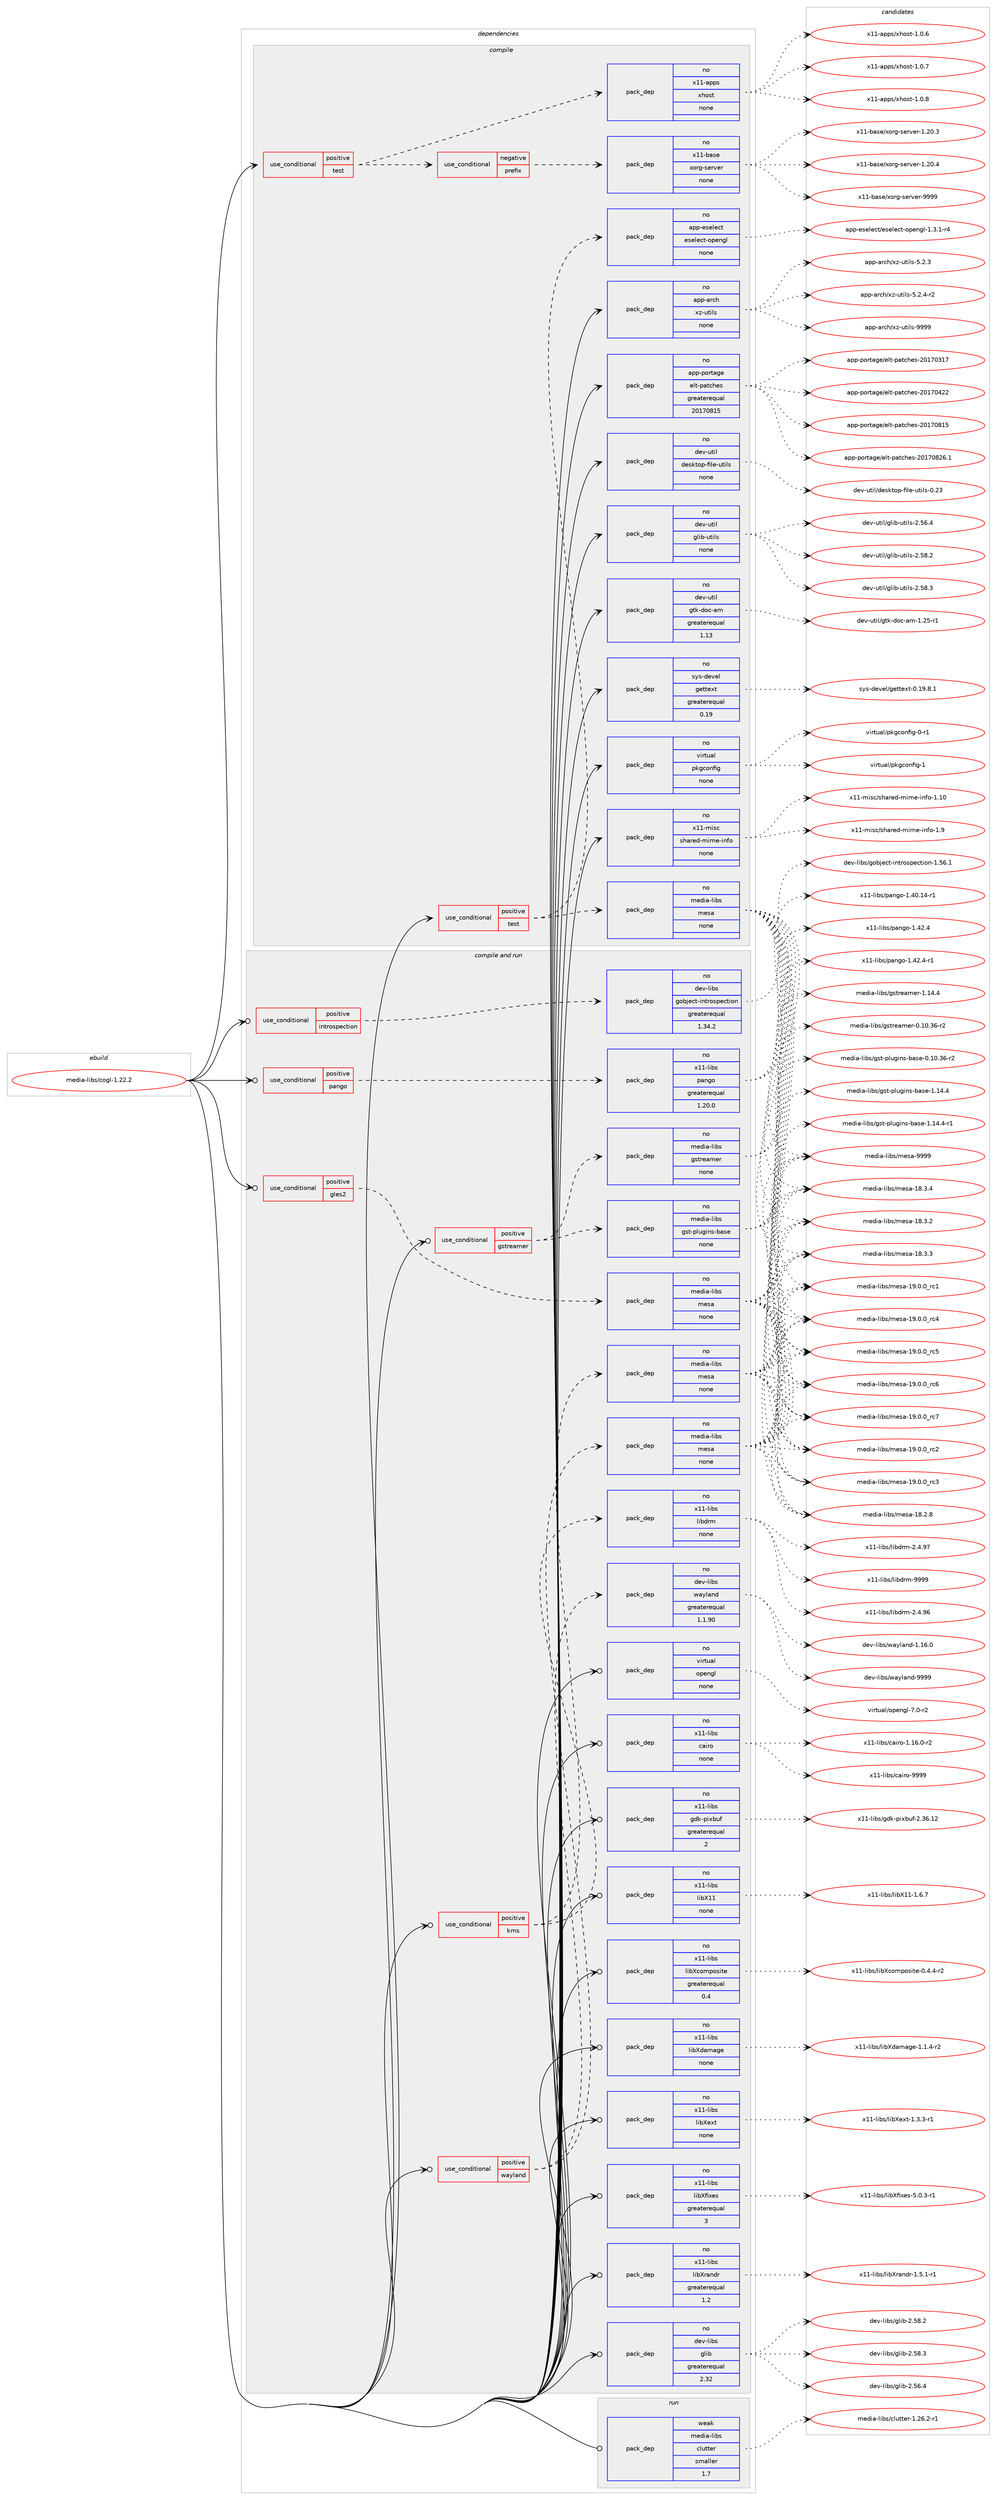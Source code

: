 digraph prolog {

# *************
# Graph options
# *************

newrank=true;
concentrate=true;
compound=true;
graph [rankdir=LR,fontname=Helvetica,fontsize=10,ranksep=1.5];#, ranksep=2.5, nodesep=0.2];
edge  [arrowhead=vee];
node  [fontname=Helvetica,fontsize=10];

# **********
# The ebuild
# **********

subgraph cluster_leftcol {
color=gray;
rank=same;
label=<<i>ebuild</i>>;
id [label="media-libs/cogl-1.22.2", color=red, width=4, href="../media-libs/cogl-1.22.2.svg"];
}

# ****************
# The dependencies
# ****************

subgraph cluster_midcol {
color=gray;
label=<<i>dependencies</i>>;
subgraph cluster_compile {
fillcolor="#eeeeee";
style=filled;
label=<<i>compile</i>>;
subgraph cond433684 {
dependency1609532 [label=<<TABLE BORDER="0" CELLBORDER="1" CELLSPACING="0" CELLPADDING="4"><TR><TD ROWSPAN="3" CELLPADDING="10">use_conditional</TD></TR><TR><TD>positive</TD></TR><TR><TD>test</TD></TR></TABLE>>, shape=none, color=red];
subgraph cond433685 {
dependency1609533 [label=<<TABLE BORDER="0" CELLBORDER="1" CELLSPACING="0" CELLPADDING="4"><TR><TD ROWSPAN="3" CELLPADDING="10">use_conditional</TD></TR><TR><TD>negative</TD></TR><TR><TD>prefix</TD></TR></TABLE>>, shape=none, color=red];
subgraph pack1150180 {
dependency1609534 [label=<<TABLE BORDER="0" CELLBORDER="1" CELLSPACING="0" CELLPADDING="4" WIDTH="220"><TR><TD ROWSPAN="6" CELLPADDING="30">pack_dep</TD></TR><TR><TD WIDTH="110">no</TD></TR><TR><TD>x11-base</TD></TR><TR><TD>xorg-server</TD></TR><TR><TD>none</TD></TR><TR><TD></TD></TR></TABLE>>, shape=none, color=blue];
}
dependency1609533:e -> dependency1609534:w [weight=20,style="dashed",arrowhead="vee"];
}
dependency1609532:e -> dependency1609533:w [weight=20,style="dashed",arrowhead="vee"];
subgraph pack1150181 {
dependency1609535 [label=<<TABLE BORDER="0" CELLBORDER="1" CELLSPACING="0" CELLPADDING="4" WIDTH="220"><TR><TD ROWSPAN="6" CELLPADDING="30">pack_dep</TD></TR><TR><TD WIDTH="110">no</TD></TR><TR><TD>x11-apps</TD></TR><TR><TD>xhost</TD></TR><TR><TD>none</TD></TR><TR><TD></TD></TR></TABLE>>, shape=none, color=blue];
}
dependency1609532:e -> dependency1609535:w [weight=20,style="dashed",arrowhead="vee"];
}
id:e -> dependency1609532:w [weight=20,style="solid",arrowhead="vee"];
subgraph cond433686 {
dependency1609536 [label=<<TABLE BORDER="0" CELLBORDER="1" CELLSPACING="0" CELLPADDING="4"><TR><TD ROWSPAN="3" CELLPADDING="10">use_conditional</TD></TR><TR><TD>positive</TD></TR><TR><TD>test</TD></TR></TABLE>>, shape=none, color=red];
subgraph pack1150182 {
dependency1609537 [label=<<TABLE BORDER="0" CELLBORDER="1" CELLSPACING="0" CELLPADDING="4" WIDTH="220"><TR><TD ROWSPAN="6" CELLPADDING="30">pack_dep</TD></TR><TR><TD WIDTH="110">no</TD></TR><TR><TD>app-eselect</TD></TR><TR><TD>eselect-opengl</TD></TR><TR><TD>none</TD></TR><TR><TD></TD></TR></TABLE>>, shape=none, color=blue];
}
dependency1609536:e -> dependency1609537:w [weight=20,style="dashed",arrowhead="vee"];
subgraph pack1150183 {
dependency1609538 [label=<<TABLE BORDER="0" CELLBORDER="1" CELLSPACING="0" CELLPADDING="4" WIDTH="220"><TR><TD ROWSPAN="6" CELLPADDING="30">pack_dep</TD></TR><TR><TD WIDTH="110">no</TD></TR><TR><TD>media-libs</TD></TR><TR><TD>mesa</TD></TR><TR><TD>none</TD></TR><TR><TD></TD></TR></TABLE>>, shape=none, color=blue];
}
dependency1609536:e -> dependency1609538:w [weight=20,style="dashed",arrowhead="vee"];
}
id:e -> dependency1609536:w [weight=20,style="solid",arrowhead="vee"];
subgraph pack1150184 {
dependency1609539 [label=<<TABLE BORDER="0" CELLBORDER="1" CELLSPACING="0" CELLPADDING="4" WIDTH="220"><TR><TD ROWSPAN="6" CELLPADDING="30">pack_dep</TD></TR><TR><TD WIDTH="110">no</TD></TR><TR><TD>app-arch</TD></TR><TR><TD>xz-utils</TD></TR><TR><TD>none</TD></TR><TR><TD></TD></TR></TABLE>>, shape=none, color=blue];
}
id:e -> dependency1609539:w [weight=20,style="solid",arrowhead="vee"];
subgraph pack1150185 {
dependency1609540 [label=<<TABLE BORDER="0" CELLBORDER="1" CELLSPACING="0" CELLPADDING="4" WIDTH="220"><TR><TD ROWSPAN="6" CELLPADDING="30">pack_dep</TD></TR><TR><TD WIDTH="110">no</TD></TR><TR><TD>app-portage</TD></TR><TR><TD>elt-patches</TD></TR><TR><TD>greaterequal</TD></TR><TR><TD>20170815</TD></TR></TABLE>>, shape=none, color=blue];
}
id:e -> dependency1609540:w [weight=20,style="solid",arrowhead="vee"];
subgraph pack1150186 {
dependency1609541 [label=<<TABLE BORDER="0" CELLBORDER="1" CELLSPACING="0" CELLPADDING="4" WIDTH="220"><TR><TD ROWSPAN="6" CELLPADDING="30">pack_dep</TD></TR><TR><TD WIDTH="110">no</TD></TR><TR><TD>dev-util</TD></TR><TR><TD>desktop-file-utils</TD></TR><TR><TD>none</TD></TR><TR><TD></TD></TR></TABLE>>, shape=none, color=blue];
}
id:e -> dependency1609541:w [weight=20,style="solid",arrowhead="vee"];
subgraph pack1150187 {
dependency1609542 [label=<<TABLE BORDER="0" CELLBORDER="1" CELLSPACING="0" CELLPADDING="4" WIDTH="220"><TR><TD ROWSPAN="6" CELLPADDING="30">pack_dep</TD></TR><TR><TD WIDTH="110">no</TD></TR><TR><TD>dev-util</TD></TR><TR><TD>glib-utils</TD></TR><TR><TD>none</TD></TR><TR><TD></TD></TR></TABLE>>, shape=none, color=blue];
}
id:e -> dependency1609542:w [weight=20,style="solid",arrowhead="vee"];
subgraph pack1150188 {
dependency1609543 [label=<<TABLE BORDER="0" CELLBORDER="1" CELLSPACING="0" CELLPADDING="4" WIDTH="220"><TR><TD ROWSPAN="6" CELLPADDING="30">pack_dep</TD></TR><TR><TD WIDTH="110">no</TD></TR><TR><TD>dev-util</TD></TR><TR><TD>gtk-doc-am</TD></TR><TR><TD>greaterequal</TD></TR><TR><TD>1.13</TD></TR></TABLE>>, shape=none, color=blue];
}
id:e -> dependency1609543:w [weight=20,style="solid",arrowhead="vee"];
subgraph pack1150189 {
dependency1609544 [label=<<TABLE BORDER="0" CELLBORDER="1" CELLSPACING="0" CELLPADDING="4" WIDTH="220"><TR><TD ROWSPAN="6" CELLPADDING="30">pack_dep</TD></TR><TR><TD WIDTH="110">no</TD></TR><TR><TD>sys-devel</TD></TR><TR><TD>gettext</TD></TR><TR><TD>greaterequal</TD></TR><TR><TD>0.19</TD></TR></TABLE>>, shape=none, color=blue];
}
id:e -> dependency1609544:w [weight=20,style="solid",arrowhead="vee"];
subgraph pack1150190 {
dependency1609545 [label=<<TABLE BORDER="0" CELLBORDER="1" CELLSPACING="0" CELLPADDING="4" WIDTH="220"><TR><TD ROWSPAN="6" CELLPADDING="30">pack_dep</TD></TR><TR><TD WIDTH="110">no</TD></TR><TR><TD>virtual</TD></TR><TR><TD>pkgconfig</TD></TR><TR><TD>none</TD></TR><TR><TD></TD></TR></TABLE>>, shape=none, color=blue];
}
id:e -> dependency1609545:w [weight=20,style="solid",arrowhead="vee"];
subgraph pack1150191 {
dependency1609546 [label=<<TABLE BORDER="0" CELLBORDER="1" CELLSPACING="0" CELLPADDING="4" WIDTH="220"><TR><TD ROWSPAN="6" CELLPADDING="30">pack_dep</TD></TR><TR><TD WIDTH="110">no</TD></TR><TR><TD>x11-misc</TD></TR><TR><TD>shared-mime-info</TD></TR><TR><TD>none</TD></TR><TR><TD></TD></TR></TABLE>>, shape=none, color=blue];
}
id:e -> dependency1609546:w [weight=20,style="solid",arrowhead="vee"];
}
subgraph cluster_compileandrun {
fillcolor="#eeeeee";
style=filled;
label=<<i>compile and run</i>>;
subgraph cond433687 {
dependency1609547 [label=<<TABLE BORDER="0" CELLBORDER="1" CELLSPACING="0" CELLPADDING="4"><TR><TD ROWSPAN="3" CELLPADDING="10">use_conditional</TD></TR><TR><TD>positive</TD></TR><TR><TD>gles2</TD></TR></TABLE>>, shape=none, color=red];
subgraph pack1150192 {
dependency1609548 [label=<<TABLE BORDER="0" CELLBORDER="1" CELLSPACING="0" CELLPADDING="4" WIDTH="220"><TR><TD ROWSPAN="6" CELLPADDING="30">pack_dep</TD></TR><TR><TD WIDTH="110">no</TD></TR><TR><TD>media-libs</TD></TR><TR><TD>mesa</TD></TR><TR><TD>none</TD></TR><TR><TD></TD></TR></TABLE>>, shape=none, color=blue];
}
dependency1609547:e -> dependency1609548:w [weight=20,style="dashed",arrowhead="vee"];
}
id:e -> dependency1609547:w [weight=20,style="solid",arrowhead="odotvee"];
subgraph cond433688 {
dependency1609549 [label=<<TABLE BORDER="0" CELLBORDER="1" CELLSPACING="0" CELLPADDING="4"><TR><TD ROWSPAN="3" CELLPADDING="10">use_conditional</TD></TR><TR><TD>positive</TD></TR><TR><TD>gstreamer</TD></TR></TABLE>>, shape=none, color=red];
subgraph pack1150193 {
dependency1609550 [label=<<TABLE BORDER="0" CELLBORDER="1" CELLSPACING="0" CELLPADDING="4" WIDTH="220"><TR><TD ROWSPAN="6" CELLPADDING="30">pack_dep</TD></TR><TR><TD WIDTH="110">no</TD></TR><TR><TD>media-libs</TD></TR><TR><TD>gstreamer</TD></TR><TR><TD>none</TD></TR><TR><TD></TD></TR></TABLE>>, shape=none, color=blue];
}
dependency1609549:e -> dependency1609550:w [weight=20,style="dashed",arrowhead="vee"];
subgraph pack1150194 {
dependency1609551 [label=<<TABLE BORDER="0" CELLBORDER="1" CELLSPACING="0" CELLPADDING="4" WIDTH="220"><TR><TD ROWSPAN="6" CELLPADDING="30">pack_dep</TD></TR><TR><TD WIDTH="110">no</TD></TR><TR><TD>media-libs</TD></TR><TR><TD>gst-plugins-base</TD></TR><TR><TD>none</TD></TR><TR><TD></TD></TR></TABLE>>, shape=none, color=blue];
}
dependency1609549:e -> dependency1609551:w [weight=20,style="dashed",arrowhead="vee"];
}
id:e -> dependency1609549:w [weight=20,style="solid",arrowhead="odotvee"];
subgraph cond433689 {
dependency1609552 [label=<<TABLE BORDER="0" CELLBORDER="1" CELLSPACING="0" CELLPADDING="4"><TR><TD ROWSPAN="3" CELLPADDING="10">use_conditional</TD></TR><TR><TD>positive</TD></TR><TR><TD>introspection</TD></TR></TABLE>>, shape=none, color=red];
subgraph pack1150195 {
dependency1609553 [label=<<TABLE BORDER="0" CELLBORDER="1" CELLSPACING="0" CELLPADDING="4" WIDTH="220"><TR><TD ROWSPAN="6" CELLPADDING="30">pack_dep</TD></TR><TR><TD WIDTH="110">no</TD></TR><TR><TD>dev-libs</TD></TR><TR><TD>gobject-introspection</TD></TR><TR><TD>greaterequal</TD></TR><TR><TD>1.34.2</TD></TR></TABLE>>, shape=none, color=blue];
}
dependency1609552:e -> dependency1609553:w [weight=20,style="dashed",arrowhead="vee"];
}
id:e -> dependency1609552:w [weight=20,style="solid",arrowhead="odotvee"];
subgraph cond433690 {
dependency1609554 [label=<<TABLE BORDER="0" CELLBORDER="1" CELLSPACING="0" CELLPADDING="4"><TR><TD ROWSPAN="3" CELLPADDING="10">use_conditional</TD></TR><TR><TD>positive</TD></TR><TR><TD>kms</TD></TR></TABLE>>, shape=none, color=red];
subgraph pack1150196 {
dependency1609555 [label=<<TABLE BORDER="0" CELLBORDER="1" CELLSPACING="0" CELLPADDING="4" WIDTH="220"><TR><TD ROWSPAN="6" CELLPADDING="30">pack_dep</TD></TR><TR><TD WIDTH="110">no</TD></TR><TR><TD>media-libs</TD></TR><TR><TD>mesa</TD></TR><TR><TD>none</TD></TR><TR><TD></TD></TR></TABLE>>, shape=none, color=blue];
}
dependency1609554:e -> dependency1609555:w [weight=20,style="dashed",arrowhead="vee"];
subgraph pack1150197 {
dependency1609556 [label=<<TABLE BORDER="0" CELLBORDER="1" CELLSPACING="0" CELLPADDING="4" WIDTH="220"><TR><TD ROWSPAN="6" CELLPADDING="30">pack_dep</TD></TR><TR><TD WIDTH="110">no</TD></TR><TR><TD>x11-libs</TD></TR><TR><TD>libdrm</TD></TR><TR><TD>none</TD></TR><TR><TD></TD></TR></TABLE>>, shape=none, color=blue];
}
dependency1609554:e -> dependency1609556:w [weight=20,style="dashed",arrowhead="vee"];
}
id:e -> dependency1609554:w [weight=20,style="solid",arrowhead="odotvee"];
subgraph cond433691 {
dependency1609557 [label=<<TABLE BORDER="0" CELLBORDER="1" CELLSPACING="0" CELLPADDING="4"><TR><TD ROWSPAN="3" CELLPADDING="10">use_conditional</TD></TR><TR><TD>positive</TD></TR><TR><TD>pango</TD></TR></TABLE>>, shape=none, color=red];
subgraph pack1150198 {
dependency1609558 [label=<<TABLE BORDER="0" CELLBORDER="1" CELLSPACING="0" CELLPADDING="4" WIDTH="220"><TR><TD ROWSPAN="6" CELLPADDING="30">pack_dep</TD></TR><TR><TD WIDTH="110">no</TD></TR><TR><TD>x11-libs</TD></TR><TR><TD>pango</TD></TR><TR><TD>greaterequal</TD></TR><TR><TD>1.20.0</TD></TR></TABLE>>, shape=none, color=blue];
}
dependency1609557:e -> dependency1609558:w [weight=20,style="dashed",arrowhead="vee"];
}
id:e -> dependency1609557:w [weight=20,style="solid",arrowhead="odotvee"];
subgraph cond433692 {
dependency1609559 [label=<<TABLE BORDER="0" CELLBORDER="1" CELLSPACING="0" CELLPADDING="4"><TR><TD ROWSPAN="3" CELLPADDING="10">use_conditional</TD></TR><TR><TD>positive</TD></TR><TR><TD>wayland</TD></TR></TABLE>>, shape=none, color=red];
subgraph pack1150199 {
dependency1609560 [label=<<TABLE BORDER="0" CELLBORDER="1" CELLSPACING="0" CELLPADDING="4" WIDTH="220"><TR><TD ROWSPAN="6" CELLPADDING="30">pack_dep</TD></TR><TR><TD WIDTH="110">no</TD></TR><TR><TD>dev-libs</TD></TR><TR><TD>wayland</TD></TR><TR><TD>greaterequal</TD></TR><TR><TD>1.1.90</TD></TR></TABLE>>, shape=none, color=blue];
}
dependency1609559:e -> dependency1609560:w [weight=20,style="dashed",arrowhead="vee"];
subgraph pack1150200 {
dependency1609561 [label=<<TABLE BORDER="0" CELLBORDER="1" CELLSPACING="0" CELLPADDING="4" WIDTH="220"><TR><TD ROWSPAN="6" CELLPADDING="30">pack_dep</TD></TR><TR><TD WIDTH="110">no</TD></TR><TR><TD>media-libs</TD></TR><TR><TD>mesa</TD></TR><TR><TD>none</TD></TR><TR><TD></TD></TR></TABLE>>, shape=none, color=blue];
}
dependency1609559:e -> dependency1609561:w [weight=20,style="dashed",arrowhead="vee"];
}
id:e -> dependency1609559:w [weight=20,style="solid",arrowhead="odotvee"];
subgraph pack1150201 {
dependency1609562 [label=<<TABLE BORDER="0" CELLBORDER="1" CELLSPACING="0" CELLPADDING="4" WIDTH="220"><TR><TD ROWSPAN="6" CELLPADDING="30">pack_dep</TD></TR><TR><TD WIDTH="110">no</TD></TR><TR><TD>dev-libs</TD></TR><TR><TD>glib</TD></TR><TR><TD>greaterequal</TD></TR><TR><TD>2.32</TD></TR></TABLE>>, shape=none, color=blue];
}
id:e -> dependency1609562:w [weight=20,style="solid",arrowhead="odotvee"];
subgraph pack1150202 {
dependency1609563 [label=<<TABLE BORDER="0" CELLBORDER="1" CELLSPACING="0" CELLPADDING="4" WIDTH="220"><TR><TD ROWSPAN="6" CELLPADDING="30">pack_dep</TD></TR><TR><TD WIDTH="110">no</TD></TR><TR><TD>virtual</TD></TR><TR><TD>opengl</TD></TR><TR><TD>none</TD></TR><TR><TD></TD></TR></TABLE>>, shape=none, color=blue];
}
id:e -> dependency1609563:w [weight=20,style="solid",arrowhead="odotvee"];
subgraph pack1150203 {
dependency1609564 [label=<<TABLE BORDER="0" CELLBORDER="1" CELLSPACING="0" CELLPADDING="4" WIDTH="220"><TR><TD ROWSPAN="6" CELLPADDING="30">pack_dep</TD></TR><TR><TD WIDTH="110">no</TD></TR><TR><TD>x11-libs</TD></TR><TR><TD>cairo</TD></TR><TR><TD>none</TD></TR><TR><TD></TD></TR></TABLE>>, shape=none, color=blue];
}
id:e -> dependency1609564:w [weight=20,style="solid",arrowhead="odotvee"];
subgraph pack1150204 {
dependency1609565 [label=<<TABLE BORDER="0" CELLBORDER="1" CELLSPACING="0" CELLPADDING="4" WIDTH="220"><TR><TD ROWSPAN="6" CELLPADDING="30">pack_dep</TD></TR><TR><TD WIDTH="110">no</TD></TR><TR><TD>x11-libs</TD></TR><TR><TD>gdk-pixbuf</TD></TR><TR><TD>greaterequal</TD></TR><TR><TD>2</TD></TR></TABLE>>, shape=none, color=blue];
}
id:e -> dependency1609565:w [weight=20,style="solid",arrowhead="odotvee"];
subgraph pack1150205 {
dependency1609566 [label=<<TABLE BORDER="0" CELLBORDER="1" CELLSPACING="0" CELLPADDING="4" WIDTH="220"><TR><TD ROWSPAN="6" CELLPADDING="30">pack_dep</TD></TR><TR><TD WIDTH="110">no</TD></TR><TR><TD>x11-libs</TD></TR><TR><TD>libX11</TD></TR><TR><TD>none</TD></TR><TR><TD></TD></TR></TABLE>>, shape=none, color=blue];
}
id:e -> dependency1609566:w [weight=20,style="solid",arrowhead="odotvee"];
subgraph pack1150206 {
dependency1609567 [label=<<TABLE BORDER="0" CELLBORDER="1" CELLSPACING="0" CELLPADDING="4" WIDTH="220"><TR><TD ROWSPAN="6" CELLPADDING="30">pack_dep</TD></TR><TR><TD WIDTH="110">no</TD></TR><TR><TD>x11-libs</TD></TR><TR><TD>libXcomposite</TD></TR><TR><TD>greaterequal</TD></TR><TR><TD>0.4</TD></TR></TABLE>>, shape=none, color=blue];
}
id:e -> dependency1609567:w [weight=20,style="solid",arrowhead="odotvee"];
subgraph pack1150207 {
dependency1609568 [label=<<TABLE BORDER="0" CELLBORDER="1" CELLSPACING="0" CELLPADDING="4" WIDTH="220"><TR><TD ROWSPAN="6" CELLPADDING="30">pack_dep</TD></TR><TR><TD WIDTH="110">no</TD></TR><TR><TD>x11-libs</TD></TR><TR><TD>libXdamage</TD></TR><TR><TD>none</TD></TR><TR><TD></TD></TR></TABLE>>, shape=none, color=blue];
}
id:e -> dependency1609568:w [weight=20,style="solid",arrowhead="odotvee"];
subgraph pack1150208 {
dependency1609569 [label=<<TABLE BORDER="0" CELLBORDER="1" CELLSPACING="0" CELLPADDING="4" WIDTH="220"><TR><TD ROWSPAN="6" CELLPADDING="30">pack_dep</TD></TR><TR><TD WIDTH="110">no</TD></TR><TR><TD>x11-libs</TD></TR><TR><TD>libXext</TD></TR><TR><TD>none</TD></TR><TR><TD></TD></TR></TABLE>>, shape=none, color=blue];
}
id:e -> dependency1609569:w [weight=20,style="solid",arrowhead="odotvee"];
subgraph pack1150209 {
dependency1609570 [label=<<TABLE BORDER="0" CELLBORDER="1" CELLSPACING="0" CELLPADDING="4" WIDTH="220"><TR><TD ROWSPAN="6" CELLPADDING="30">pack_dep</TD></TR><TR><TD WIDTH="110">no</TD></TR><TR><TD>x11-libs</TD></TR><TR><TD>libXfixes</TD></TR><TR><TD>greaterequal</TD></TR><TR><TD>3</TD></TR></TABLE>>, shape=none, color=blue];
}
id:e -> dependency1609570:w [weight=20,style="solid",arrowhead="odotvee"];
subgraph pack1150210 {
dependency1609571 [label=<<TABLE BORDER="0" CELLBORDER="1" CELLSPACING="0" CELLPADDING="4" WIDTH="220"><TR><TD ROWSPAN="6" CELLPADDING="30">pack_dep</TD></TR><TR><TD WIDTH="110">no</TD></TR><TR><TD>x11-libs</TD></TR><TR><TD>libXrandr</TD></TR><TR><TD>greaterequal</TD></TR><TR><TD>1.2</TD></TR></TABLE>>, shape=none, color=blue];
}
id:e -> dependency1609571:w [weight=20,style="solid",arrowhead="odotvee"];
}
subgraph cluster_run {
fillcolor="#eeeeee";
style=filled;
label=<<i>run</i>>;
subgraph pack1150211 {
dependency1609572 [label=<<TABLE BORDER="0" CELLBORDER="1" CELLSPACING="0" CELLPADDING="4" WIDTH="220"><TR><TD ROWSPAN="6" CELLPADDING="30">pack_dep</TD></TR><TR><TD WIDTH="110">weak</TD></TR><TR><TD>media-libs</TD></TR><TR><TD>clutter</TD></TR><TR><TD>smaller</TD></TR><TR><TD>1.7</TD></TR></TABLE>>, shape=none, color=blue];
}
id:e -> dependency1609572:w [weight=20,style="solid",arrowhead="odot"];
}
}

# **************
# The candidates
# **************

subgraph cluster_choices {
rank=same;
color=gray;
label=<<i>candidates</i>>;

subgraph choice1150180 {
color=black;
nodesep=1;
choice1204949459897115101471201111141034511510111411810111445494650484651 [label="x11-base/xorg-server-1.20.3", color=red, width=4,href="../x11-base/xorg-server-1.20.3.svg"];
choice1204949459897115101471201111141034511510111411810111445494650484652 [label="x11-base/xorg-server-1.20.4", color=red, width=4,href="../x11-base/xorg-server-1.20.4.svg"];
choice120494945989711510147120111114103451151011141181011144557575757 [label="x11-base/xorg-server-9999", color=red, width=4,href="../x11-base/xorg-server-9999.svg"];
dependency1609534:e -> choice1204949459897115101471201111141034511510111411810111445494650484651:w [style=dotted,weight="100"];
dependency1609534:e -> choice1204949459897115101471201111141034511510111411810111445494650484652:w [style=dotted,weight="100"];
dependency1609534:e -> choice120494945989711510147120111114103451151011141181011144557575757:w [style=dotted,weight="100"];
}
subgraph choice1150181 {
color=black;
nodesep=1;
choice1204949459711211211547120104111115116454946484654 [label="x11-apps/xhost-1.0.6", color=red, width=4,href="../x11-apps/xhost-1.0.6.svg"];
choice1204949459711211211547120104111115116454946484655 [label="x11-apps/xhost-1.0.7", color=red, width=4,href="../x11-apps/xhost-1.0.7.svg"];
choice1204949459711211211547120104111115116454946484656 [label="x11-apps/xhost-1.0.8", color=red, width=4,href="../x11-apps/xhost-1.0.8.svg"];
dependency1609535:e -> choice1204949459711211211547120104111115116454946484654:w [style=dotted,weight="100"];
dependency1609535:e -> choice1204949459711211211547120104111115116454946484655:w [style=dotted,weight="100"];
dependency1609535:e -> choice1204949459711211211547120104111115116454946484656:w [style=dotted,weight="100"];
}
subgraph choice1150182 {
color=black;
nodesep=1;
choice9711211245101115101108101991164710111510110810199116451111121011101031084549465146494511452 [label="app-eselect/eselect-opengl-1.3.1-r4", color=red, width=4,href="../app-eselect/eselect-opengl-1.3.1-r4.svg"];
dependency1609537:e -> choice9711211245101115101108101991164710111510110810199116451111121011101031084549465146494511452:w [style=dotted,weight="100"];
}
subgraph choice1150183 {
color=black;
nodesep=1;
choice109101100105974510810598115471091011159745495646504656 [label="media-libs/mesa-18.2.8", color=red, width=4,href="../media-libs/mesa-18.2.8.svg"];
choice109101100105974510810598115471091011159745495646514650 [label="media-libs/mesa-18.3.2", color=red, width=4,href="../media-libs/mesa-18.3.2.svg"];
choice109101100105974510810598115471091011159745495646514651 [label="media-libs/mesa-18.3.3", color=red, width=4,href="../media-libs/mesa-18.3.3.svg"];
choice109101100105974510810598115471091011159745495646514652 [label="media-libs/mesa-18.3.4", color=red, width=4,href="../media-libs/mesa-18.3.4.svg"];
choice109101100105974510810598115471091011159745495746484648951149949 [label="media-libs/mesa-19.0.0_rc1", color=red, width=4,href="../media-libs/mesa-19.0.0_rc1.svg"];
choice109101100105974510810598115471091011159745495746484648951149950 [label="media-libs/mesa-19.0.0_rc2", color=red, width=4,href="../media-libs/mesa-19.0.0_rc2.svg"];
choice109101100105974510810598115471091011159745495746484648951149951 [label="media-libs/mesa-19.0.0_rc3", color=red, width=4,href="../media-libs/mesa-19.0.0_rc3.svg"];
choice109101100105974510810598115471091011159745495746484648951149952 [label="media-libs/mesa-19.0.0_rc4", color=red, width=4,href="../media-libs/mesa-19.0.0_rc4.svg"];
choice109101100105974510810598115471091011159745495746484648951149953 [label="media-libs/mesa-19.0.0_rc5", color=red, width=4,href="../media-libs/mesa-19.0.0_rc5.svg"];
choice109101100105974510810598115471091011159745495746484648951149954 [label="media-libs/mesa-19.0.0_rc6", color=red, width=4,href="../media-libs/mesa-19.0.0_rc6.svg"];
choice109101100105974510810598115471091011159745495746484648951149955 [label="media-libs/mesa-19.0.0_rc7", color=red, width=4,href="../media-libs/mesa-19.0.0_rc7.svg"];
choice10910110010597451081059811547109101115974557575757 [label="media-libs/mesa-9999", color=red, width=4,href="../media-libs/mesa-9999.svg"];
dependency1609538:e -> choice109101100105974510810598115471091011159745495646504656:w [style=dotted,weight="100"];
dependency1609538:e -> choice109101100105974510810598115471091011159745495646514650:w [style=dotted,weight="100"];
dependency1609538:e -> choice109101100105974510810598115471091011159745495646514651:w [style=dotted,weight="100"];
dependency1609538:e -> choice109101100105974510810598115471091011159745495646514652:w [style=dotted,weight="100"];
dependency1609538:e -> choice109101100105974510810598115471091011159745495746484648951149949:w [style=dotted,weight="100"];
dependency1609538:e -> choice109101100105974510810598115471091011159745495746484648951149950:w [style=dotted,weight="100"];
dependency1609538:e -> choice109101100105974510810598115471091011159745495746484648951149951:w [style=dotted,weight="100"];
dependency1609538:e -> choice109101100105974510810598115471091011159745495746484648951149952:w [style=dotted,weight="100"];
dependency1609538:e -> choice109101100105974510810598115471091011159745495746484648951149953:w [style=dotted,weight="100"];
dependency1609538:e -> choice109101100105974510810598115471091011159745495746484648951149954:w [style=dotted,weight="100"];
dependency1609538:e -> choice109101100105974510810598115471091011159745495746484648951149955:w [style=dotted,weight="100"];
dependency1609538:e -> choice10910110010597451081059811547109101115974557575757:w [style=dotted,weight="100"];
}
subgraph choice1150184 {
color=black;
nodesep=1;
choice971121124597114991044712012245117116105108115455346504651 [label="app-arch/xz-utils-5.2.3", color=red, width=4,href="../app-arch/xz-utils-5.2.3.svg"];
choice9711211245971149910447120122451171161051081154553465046524511450 [label="app-arch/xz-utils-5.2.4-r2", color=red, width=4,href="../app-arch/xz-utils-5.2.4-r2.svg"];
choice9711211245971149910447120122451171161051081154557575757 [label="app-arch/xz-utils-9999", color=red, width=4,href="../app-arch/xz-utils-9999.svg"];
dependency1609539:e -> choice971121124597114991044712012245117116105108115455346504651:w [style=dotted,weight="100"];
dependency1609539:e -> choice9711211245971149910447120122451171161051081154553465046524511450:w [style=dotted,weight="100"];
dependency1609539:e -> choice9711211245971149910447120122451171161051081154557575757:w [style=dotted,weight="100"];
}
subgraph choice1150185 {
color=black;
nodesep=1;
choice97112112451121111141169710310147101108116451129711699104101115455048495548514955 [label="app-portage/elt-patches-20170317", color=red, width=4,href="../app-portage/elt-patches-20170317.svg"];
choice97112112451121111141169710310147101108116451129711699104101115455048495548525050 [label="app-portage/elt-patches-20170422", color=red, width=4,href="../app-portage/elt-patches-20170422.svg"];
choice97112112451121111141169710310147101108116451129711699104101115455048495548564953 [label="app-portage/elt-patches-20170815", color=red, width=4,href="../app-portage/elt-patches-20170815.svg"];
choice971121124511211111411697103101471011081164511297116991041011154550484955485650544649 [label="app-portage/elt-patches-20170826.1", color=red, width=4,href="../app-portage/elt-patches-20170826.1.svg"];
dependency1609540:e -> choice97112112451121111141169710310147101108116451129711699104101115455048495548514955:w [style=dotted,weight="100"];
dependency1609540:e -> choice97112112451121111141169710310147101108116451129711699104101115455048495548525050:w [style=dotted,weight="100"];
dependency1609540:e -> choice97112112451121111141169710310147101108116451129711699104101115455048495548564953:w [style=dotted,weight="100"];
dependency1609540:e -> choice971121124511211111411697103101471011081164511297116991041011154550484955485650544649:w [style=dotted,weight="100"];
}
subgraph choice1150186 {
color=black;
nodesep=1;
choice100101118451171161051084710010111510711611111245102105108101451171161051081154548465051 [label="dev-util/desktop-file-utils-0.23", color=red, width=4,href="../dev-util/desktop-file-utils-0.23.svg"];
dependency1609541:e -> choice100101118451171161051084710010111510711611111245102105108101451171161051081154548465051:w [style=dotted,weight="100"];
}
subgraph choice1150187 {
color=black;
nodesep=1;
choice1001011184511711610510847103108105984511711610510811545504653544652 [label="dev-util/glib-utils-2.56.4", color=red, width=4,href="../dev-util/glib-utils-2.56.4.svg"];
choice1001011184511711610510847103108105984511711610510811545504653564650 [label="dev-util/glib-utils-2.58.2", color=red, width=4,href="../dev-util/glib-utils-2.58.2.svg"];
choice1001011184511711610510847103108105984511711610510811545504653564651 [label="dev-util/glib-utils-2.58.3", color=red, width=4,href="../dev-util/glib-utils-2.58.3.svg"];
dependency1609542:e -> choice1001011184511711610510847103108105984511711610510811545504653544652:w [style=dotted,weight="100"];
dependency1609542:e -> choice1001011184511711610510847103108105984511711610510811545504653564650:w [style=dotted,weight="100"];
dependency1609542:e -> choice1001011184511711610510847103108105984511711610510811545504653564651:w [style=dotted,weight="100"];
}
subgraph choice1150188 {
color=black;
nodesep=1;
choice10010111845117116105108471031161074510011199459710945494650534511449 [label="dev-util/gtk-doc-am-1.25-r1", color=red, width=4,href="../dev-util/gtk-doc-am-1.25-r1.svg"];
dependency1609543:e -> choice10010111845117116105108471031161074510011199459710945494650534511449:w [style=dotted,weight="100"];
}
subgraph choice1150189 {
color=black;
nodesep=1;
choice1151211154510010111810110847103101116116101120116454846495746564649 [label="sys-devel/gettext-0.19.8.1", color=red, width=4,href="../sys-devel/gettext-0.19.8.1.svg"];
dependency1609544:e -> choice1151211154510010111810110847103101116116101120116454846495746564649:w [style=dotted,weight="100"];
}
subgraph choice1150190 {
color=black;
nodesep=1;
choice11810511411611797108471121071039911111010210510345484511449 [label="virtual/pkgconfig-0-r1", color=red, width=4,href="../virtual/pkgconfig-0-r1.svg"];
choice1181051141161179710847112107103991111101021051034549 [label="virtual/pkgconfig-1", color=red, width=4,href="../virtual/pkgconfig-1.svg"];
dependency1609545:e -> choice11810511411611797108471121071039911111010210510345484511449:w [style=dotted,weight="100"];
dependency1609545:e -> choice1181051141161179710847112107103991111101021051034549:w [style=dotted,weight="100"];
}
subgraph choice1150191 {
color=black;
nodesep=1;
choice12049494510910511599471151049711410110045109105109101451051101021114549464948 [label="x11-misc/shared-mime-info-1.10", color=red, width=4,href="../x11-misc/shared-mime-info-1.10.svg"];
choice120494945109105115994711510497114101100451091051091014510511010211145494657 [label="x11-misc/shared-mime-info-1.9", color=red, width=4,href="../x11-misc/shared-mime-info-1.9.svg"];
dependency1609546:e -> choice12049494510910511599471151049711410110045109105109101451051101021114549464948:w [style=dotted,weight="100"];
dependency1609546:e -> choice120494945109105115994711510497114101100451091051091014510511010211145494657:w [style=dotted,weight="100"];
}
subgraph choice1150192 {
color=black;
nodesep=1;
choice109101100105974510810598115471091011159745495646504656 [label="media-libs/mesa-18.2.8", color=red, width=4,href="../media-libs/mesa-18.2.8.svg"];
choice109101100105974510810598115471091011159745495646514650 [label="media-libs/mesa-18.3.2", color=red, width=4,href="../media-libs/mesa-18.3.2.svg"];
choice109101100105974510810598115471091011159745495646514651 [label="media-libs/mesa-18.3.3", color=red, width=4,href="../media-libs/mesa-18.3.3.svg"];
choice109101100105974510810598115471091011159745495646514652 [label="media-libs/mesa-18.3.4", color=red, width=4,href="../media-libs/mesa-18.3.4.svg"];
choice109101100105974510810598115471091011159745495746484648951149949 [label="media-libs/mesa-19.0.0_rc1", color=red, width=4,href="../media-libs/mesa-19.0.0_rc1.svg"];
choice109101100105974510810598115471091011159745495746484648951149950 [label="media-libs/mesa-19.0.0_rc2", color=red, width=4,href="../media-libs/mesa-19.0.0_rc2.svg"];
choice109101100105974510810598115471091011159745495746484648951149951 [label="media-libs/mesa-19.0.0_rc3", color=red, width=4,href="../media-libs/mesa-19.0.0_rc3.svg"];
choice109101100105974510810598115471091011159745495746484648951149952 [label="media-libs/mesa-19.0.0_rc4", color=red, width=4,href="../media-libs/mesa-19.0.0_rc4.svg"];
choice109101100105974510810598115471091011159745495746484648951149953 [label="media-libs/mesa-19.0.0_rc5", color=red, width=4,href="../media-libs/mesa-19.0.0_rc5.svg"];
choice109101100105974510810598115471091011159745495746484648951149954 [label="media-libs/mesa-19.0.0_rc6", color=red, width=4,href="../media-libs/mesa-19.0.0_rc6.svg"];
choice109101100105974510810598115471091011159745495746484648951149955 [label="media-libs/mesa-19.0.0_rc7", color=red, width=4,href="../media-libs/mesa-19.0.0_rc7.svg"];
choice10910110010597451081059811547109101115974557575757 [label="media-libs/mesa-9999", color=red, width=4,href="../media-libs/mesa-9999.svg"];
dependency1609548:e -> choice109101100105974510810598115471091011159745495646504656:w [style=dotted,weight="100"];
dependency1609548:e -> choice109101100105974510810598115471091011159745495646514650:w [style=dotted,weight="100"];
dependency1609548:e -> choice109101100105974510810598115471091011159745495646514651:w [style=dotted,weight="100"];
dependency1609548:e -> choice109101100105974510810598115471091011159745495646514652:w [style=dotted,weight="100"];
dependency1609548:e -> choice109101100105974510810598115471091011159745495746484648951149949:w [style=dotted,weight="100"];
dependency1609548:e -> choice109101100105974510810598115471091011159745495746484648951149950:w [style=dotted,weight="100"];
dependency1609548:e -> choice109101100105974510810598115471091011159745495746484648951149951:w [style=dotted,weight="100"];
dependency1609548:e -> choice109101100105974510810598115471091011159745495746484648951149952:w [style=dotted,weight="100"];
dependency1609548:e -> choice109101100105974510810598115471091011159745495746484648951149953:w [style=dotted,weight="100"];
dependency1609548:e -> choice109101100105974510810598115471091011159745495746484648951149954:w [style=dotted,weight="100"];
dependency1609548:e -> choice109101100105974510810598115471091011159745495746484648951149955:w [style=dotted,weight="100"];
dependency1609548:e -> choice10910110010597451081059811547109101115974557575757:w [style=dotted,weight="100"];
}
subgraph choice1150193 {
color=black;
nodesep=1;
choice109101100105974510810598115471031151161141019710910111445484649484651544511450 [label="media-libs/gstreamer-0.10.36-r2", color=red, width=4,href="../media-libs/gstreamer-0.10.36-r2.svg"];
choice109101100105974510810598115471031151161141019710910111445494649524652 [label="media-libs/gstreamer-1.14.4", color=red, width=4,href="../media-libs/gstreamer-1.14.4.svg"];
dependency1609550:e -> choice109101100105974510810598115471031151161141019710910111445484649484651544511450:w [style=dotted,weight="100"];
dependency1609550:e -> choice109101100105974510810598115471031151161141019710910111445494649524652:w [style=dotted,weight="100"];
}
subgraph choice1150194 {
color=black;
nodesep=1;
choice109101100105974510810598115471031151164511210811710310511011545989711510145484649484651544511450 [label="media-libs/gst-plugins-base-0.10.36-r2", color=red, width=4,href="../media-libs/gst-plugins-base-0.10.36-r2.svg"];
choice109101100105974510810598115471031151164511210811710310511011545989711510145494649524652 [label="media-libs/gst-plugins-base-1.14.4", color=red, width=4,href="../media-libs/gst-plugins-base-1.14.4.svg"];
choice1091011001059745108105981154710311511645112108117103105110115459897115101454946495246524511449 [label="media-libs/gst-plugins-base-1.14.4-r1", color=red, width=4,href="../media-libs/gst-plugins-base-1.14.4-r1.svg"];
dependency1609551:e -> choice109101100105974510810598115471031151164511210811710310511011545989711510145484649484651544511450:w [style=dotted,weight="100"];
dependency1609551:e -> choice109101100105974510810598115471031151164511210811710310511011545989711510145494649524652:w [style=dotted,weight="100"];
dependency1609551:e -> choice1091011001059745108105981154710311511645112108117103105110115459897115101454946495246524511449:w [style=dotted,weight="100"];
}
subgraph choice1150195 {
color=black;
nodesep=1;
choice1001011184510810598115471031119810610199116451051101161141111151121019911610511111045494653544649 [label="dev-libs/gobject-introspection-1.56.1", color=red, width=4,href="../dev-libs/gobject-introspection-1.56.1.svg"];
dependency1609553:e -> choice1001011184510810598115471031119810610199116451051101161141111151121019911610511111045494653544649:w [style=dotted,weight="100"];
}
subgraph choice1150196 {
color=black;
nodesep=1;
choice109101100105974510810598115471091011159745495646504656 [label="media-libs/mesa-18.2.8", color=red, width=4,href="../media-libs/mesa-18.2.8.svg"];
choice109101100105974510810598115471091011159745495646514650 [label="media-libs/mesa-18.3.2", color=red, width=4,href="../media-libs/mesa-18.3.2.svg"];
choice109101100105974510810598115471091011159745495646514651 [label="media-libs/mesa-18.3.3", color=red, width=4,href="../media-libs/mesa-18.3.3.svg"];
choice109101100105974510810598115471091011159745495646514652 [label="media-libs/mesa-18.3.4", color=red, width=4,href="../media-libs/mesa-18.3.4.svg"];
choice109101100105974510810598115471091011159745495746484648951149949 [label="media-libs/mesa-19.0.0_rc1", color=red, width=4,href="../media-libs/mesa-19.0.0_rc1.svg"];
choice109101100105974510810598115471091011159745495746484648951149950 [label="media-libs/mesa-19.0.0_rc2", color=red, width=4,href="../media-libs/mesa-19.0.0_rc2.svg"];
choice109101100105974510810598115471091011159745495746484648951149951 [label="media-libs/mesa-19.0.0_rc3", color=red, width=4,href="../media-libs/mesa-19.0.0_rc3.svg"];
choice109101100105974510810598115471091011159745495746484648951149952 [label="media-libs/mesa-19.0.0_rc4", color=red, width=4,href="../media-libs/mesa-19.0.0_rc4.svg"];
choice109101100105974510810598115471091011159745495746484648951149953 [label="media-libs/mesa-19.0.0_rc5", color=red, width=4,href="../media-libs/mesa-19.0.0_rc5.svg"];
choice109101100105974510810598115471091011159745495746484648951149954 [label="media-libs/mesa-19.0.0_rc6", color=red, width=4,href="../media-libs/mesa-19.0.0_rc6.svg"];
choice109101100105974510810598115471091011159745495746484648951149955 [label="media-libs/mesa-19.0.0_rc7", color=red, width=4,href="../media-libs/mesa-19.0.0_rc7.svg"];
choice10910110010597451081059811547109101115974557575757 [label="media-libs/mesa-9999", color=red, width=4,href="../media-libs/mesa-9999.svg"];
dependency1609555:e -> choice109101100105974510810598115471091011159745495646504656:w [style=dotted,weight="100"];
dependency1609555:e -> choice109101100105974510810598115471091011159745495646514650:w [style=dotted,weight="100"];
dependency1609555:e -> choice109101100105974510810598115471091011159745495646514651:w [style=dotted,weight="100"];
dependency1609555:e -> choice109101100105974510810598115471091011159745495646514652:w [style=dotted,weight="100"];
dependency1609555:e -> choice109101100105974510810598115471091011159745495746484648951149949:w [style=dotted,weight="100"];
dependency1609555:e -> choice109101100105974510810598115471091011159745495746484648951149950:w [style=dotted,weight="100"];
dependency1609555:e -> choice109101100105974510810598115471091011159745495746484648951149951:w [style=dotted,weight="100"];
dependency1609555:e -> choice109101100105974510810598115471091011159745495746484648951149952:w [style=dotted,weight="100"];
dependency1609555:e -> choice109101100105974510810598115471091011159745495746484648951149953:w [style=dotted,weight="100"];
dependency1609555:e -> choice109101100105974510810598115471091011159745495746484648951149954:w [style=dotted,weight="100"];
dependency1609555:e -> choice109101100105974510810598115471091011159745495746484648951149955:w [style=dotted,weight="100"];
dependency1609555:e -> choice10910110010597451081059811547109101115974557575757:w [style=dotted,weight="100"];
}
subgraph choice1150197 {
color=black;
nodesep=1;
choice12049494510810598115471081059810011410945504652465754 [label="x11-libs/libdrm-2.4.96", color=red, width=4,href="../x11-libs/libdrm-2.4.96.svg"];
choice12049494510810598115471081059810011410945504652465755 [label="x11-libs/libdrm-2.4.97", color=red, width=4,href="../x11-libs/libdrm-2.4.97.svg"];
choice1204949451081059811547108105981001141094557575757 [label="x11-libs/libdrm-9999", color=red, width=4,href="../x11-libs/libdrm-9999.svg"];
dependency1609556:e -> choice12049494510810598115471081059810011410945504652465754:w [style=dotted,weight="100"];
dependency1609556:e -> choice12049494510810598115471081059810011410945504652465755:w [style=dotted,weight="100"];
dependency1609556:e -> choice1204949451081059811547108105981001141094557575757:w [style=dotted,weight="100"];
}
subgraph choice1150198 {
color=black;
nodesep=1;
choice12049494510810598115471129711010311145494652484649524511449 [label="x11-libs/pango-1.40.14-r1", color=red, width=4,href="../x11-libs/pango-1.40.14-r1.svg"];
choice12049494510810598115471129711010311145494652504652 [label="x11-libs/pango-1.42.4", color=red, width=4,href="../x11-libs/pango-1.42.4.svg"];
choice120494945108105981154711297110103111454946525046524511449 [label="x11-libs/pango-1.42.4-r1", color=red, width=4,href="../x11-libs/pango-1.42.4-r1.svg"];
dependency1609558:e -> choice12049494510810598115471129711010311145494652484649524511449:w [style=dotted,weight="100"];
dependency1609558:e -> choice12049494510810598115471129711010311145494652504652:w [style=dotted,weight="100"];
dependency1609558:e -> choice120494945108105981154711297110103111454946525046524511449:w [style=dotted,weight="100"];
}
subgraph choice1150199 {
color=black;
nodesep=1;
choice100101118451081059811547119971211089711010045494649544648 [label="dev-libs/wayland-1.16.0", color=red, width=4,href="../dev-libs/wayland-1.16.0.svg"];
choice10010111845108105981154711997121108971101004557575757 [label="dev-libs/wayland-9999", color=red, width=4,href="../dev-libs/wayland-9999.svg"];
dependency1609560:e -> choice100101118451081059811547119971211089711010045494649544648:w [style=dotted,weight="100"];
dependency1609560:e -> choice10010111845108105981154711997121108971101004557575757:w [style=dotted,weight="100"];
}
subgraph choice1150200 {
color=black;
nodesep=1;
choice109101100105974510810598115471091011159745495646504656 [label="media-libs/mesa-18.2.8", color=red, width=4,href="../media-libs/mesa-18.2.8.svg"];
choice109101100105974510810598115471091011159745495646514650 [label="media-libs/mesa-18.3.2", color=red, width=4,href="../media-libs/mesa-18.3.2.svg"];
choice109101100105974510810598115471091011159745495646514651 [label="media-libs/mesa-18.3.3", color=red, width=4,href="../media-libs/mesa-18.3.3.svg"];
choice109101100105974510810598115471091011159745495646514652 [label="media-libs/mesa-18.3.4", color=red, width=4,href="../media-libs/mesa-18.3.4.svg"];
choice109101100105974510810598115471091011159745495746484648951149949 [label="media-libs/mesa-19.0.0_rc1", color=red, width=4,href="../media-libs/mesa-19.0.0_rc1.svg"];
choice109101100105974510810598115471091011159745495746484648951149950 [label="media-libs/mesa-19.0.0_rc2", color=red, width=4,href="../media-libs/mesa-19.0.0_rc2.svg"];
choice109101100105974510810598115471091011159745495746484648951149951 [label="media-libs/mesa-19.0.0_rc3", color=red, width=4,href="../media-libs/mesa-19.0.0_rc3.svg"];
choice109101100105974510810598115471091011159745495746484648951149952 [label="media-libs/mesa-19.0.0_rc4", color=red, width=4,href="../media-libs/mesa-19.0.0_rc4.svg"];
choice109101100105974510810598115471091011159745495746484648951149953 [label="media-libs/mesa-19.0.0_rc5", color=red, width=4,href="../media-libs/mesa-19.0.0_rc5.svg"];
choice109101100105974510810598115471091011159745495746484648951149954 [label="media-libs/mesa-19.0.0_rc6", color=red, width=4,href="../media-libs/mesa-19.0.0_rc6.svg"];
choice109101100105974510810598115471091011159745495746484648951149955 [label="media-libs/mesa-19.0.0_rc7", color=red, width=4,href="../media-libs/mesa-19.0.0_rc7.svg"];
choice10910110010597451081059811547109101115974557575757 [label="media-libs/mesa-9999", color=red, width=4,href="../media-libs/mesa-9999.svg"];
dependency1609561:e -> choice109101100105974510810598115471091011159745495646504656:w [style=dotted,weight="100"];
dependency1609561:e -> choice109101100105974510810598115471091011159745495646514650:w [style=dotted,weight="100"];
dependency1609561:e -> choice109101100105974510810598115471091011159745495646514651:w [style=dotted,weight="100"];
dependency1609561:e -> choice109101100105974510810598115471091011159745495646514652:w [style=dotted,weight="100"];
dependency1609561:e -> choice109101100105974510810598115471091011159745495746484648951149949:w [style=dotted,weight="100"];
dependency1609561:e -> choice109101100105974510810598115471091011159745495746484648951149950:w [style=dotted,weight="100"];
dependency1609561:e -> choice109101100105974510810598115471091011159745495746484648951149951:w [style=dotted,weight="100"];
dependency1609561:e -> choice109101100105974510810598115471091011159745495746484648951149952:w [style=dotted,weight="100"];
dependency1609561:e -> choice109101100105974510810598115471091011159745495746484648951149953:w [style=dotted,weight="100"];
dependency1609561:e -> choice109101100105974510810598115471091011159745495746484648951149954:w [style=dotted,weight="100"];
dependency1609561:e -> choice109101100105974510810598115471091011159745495746484648951149955:w [style=dotted,weight="100"];
dependency1609561:e -> choice10910110010597451081059811547109101115974557575757:w [style=dotted,weight="100"];
}
subgraph choice1150201 {
color=black;
nodesep=1;
choice1001011184510810598115471031081059845504653544652 [label="dev-libs/glib-2.56.4", color=red, width=4,href="../dev-libs/glib-2.56.4.svg"];
choice1001011184510810598115471031081059845504653564650 [label="dev-libs/glib-2.58.2", color=red, width=4,href="../dev-libs/glib-2.58.2.svg"];
choice1001011184510810598115471031081059845504653564651 [label="dev-libs/glib-2.58.3", color=red, width=4,href="../dev-libs/glib-2.58.3.svg"];
dependency1609562:e -> choice1001011184510810598115471031081059845504653544652:w [style=dotted,weight="100"];
dependency1609562:e -> choice1001011184510810598115471031081059845504653564650:w [style=dotted,weight="100"];
dependency1609562:e -> choice1001011184510810598115471031081059845504653564651:w [style=dotted,weight="100"];
}
subgraph choice1150202 {
color=black;
nodesep=1;
choice1181051141161179710847111112101110103108455546484511450 [label="virtual/opengl-7.0-r2", color=red, width=4,href="../virtual/opengl-7.0-r2.svg"];
dependency1609563:e -> choice1181051141161179710847111112101110103108455546484511450:w [style=dotted,weight="100"];
}
subgraph choice1150203 {
color=black;
nodesep=1;
choice12049494510810598115479997105114111454946495446484511450 [label="x11-libs/cairo-1.16.0-r2", color=red, width=4,href="../x11-libs/cairo-1.16.0-r2.svg"];
choice120494945108105981154799971051141114557575757 [label="x11-libs/cairo-9999", color=red, width=4,href="../x11-libs/cairo-9999.svg"];
dependency1609564:e -> choice12049494510810598115479997105114111454946495446484511450:w [style=dotted,weight="100"];
dependency1609564:e -> choice120494945108105981154799971051141114557575757:w [style=dotted,weight="100"];
}
subgraph choice1150204 {
color=black;
nodesep=1;
choice120494945108105981154710310010745112105120981171024550465154464950 [label="x11-libs/gdk-pixbuf-2.36.12", color=red, width=4,href="../x11-libs/gdk-pixbuf-2.36.12.svg"];
dependency1609565:e -> choice120494945108105981154710310010745112105120981171024550465154464950:w [style=dotted,weight="100"];
}
subgraph choice1150205 {
color=black;
nodesep=1;
choice120494945108105981154710810598884949454946544655 [label="x11-libs/libX11-1.6.7", color=red, width=4,href="../x11-libs/libX11-1.6.7.svg"];
dependency1609566:e -> choice120494945108105981154710810598884949454946544655:w [style=dotted,weight="100"];
}
subgraph choice1150206 {
color=black;
nodesep=1;
choice12049494510810598115471081059888991111091121111151051161014548465246524511450 [label="x11-libs/libXcomposite-0.4.4-r2", color=red, width=4,href="../x11-libs/libXcomposite-0.4.4-r2.svg"];
dependency1609567:e -> choice12049494510810598115471081059888991111091121111151051161014548465246524511450:w [style=dotted,weight="100"];
}
subgraph choice1150207 {
color=black;
nodesep=1;
choice1204949451081059811547108105988810097109971031014549464946524511450 [label="x11-libs/libXdamage-1.1.4-r2", color=red, width=4,href="../x11-libs/libXdamage-1.1.4-r2.svg"];
dependency1609568:e -> choice1204949451081059811547108105988810097109971031014549464946524511450:w [style=dotted,weight="100"];
}
subgraph choice1150208 {
color=black;
nodesep=1;
choice120494945108105981154710810598881011201164549465146514511449 [label="x11-libs/libXext-1.3.3-r1", color=red, width=4,href="../x11-libs/libXext-1.3.3-r1.svg"];
dependency1609569:e -> choice120494945108105981154710810598881011201164549465146514511449:w [style=dotted,weight="100"];
}
subgraph choice1150209 {
color=black;
nodesep=1;
choice120494945108105981154710810598881021051201011154553464846514511449 [label="x11-libs/libXfixes-5.0.3-r1", color=red, width=4,href="../x11-libs/libXfixes-5.0.3-r1.svg"];
dependency1609570:e -> choice120494945108105981154710810598881021051201011154553464846514511449:w [style=dotted,weight="100"];
}
subgraph choice1150210 {
color=black;
nodesep=1;
choice12049494510810598115471081059888114971101001144549465346494511449 [label="x11-libs/libXrandr-1.5.1-r1", color=red, width=4,href="../x11-libs/libXrandr-1.5.1-r1.svg"];
dependency1609571:e -> choice12049494510810598115471081059888114971101001144549465346494511449:w [style=dotted,weight="100"];
}
subgraph choice1150211 {
color=black;
nodesep=1;
choice1091011001059745108105981154799108117116116101114454946505446504511449 [label="media-libs/clutter-1.26.2-r1", color=red, width=4,href="../media-libs/clutter-1.26.2-r1.svg"];
dependency1609572:e -> choice1091011001059745108105981154799108117116116101114454946505446504511449:w [style=dotted,weight="100"];
}
}

}
